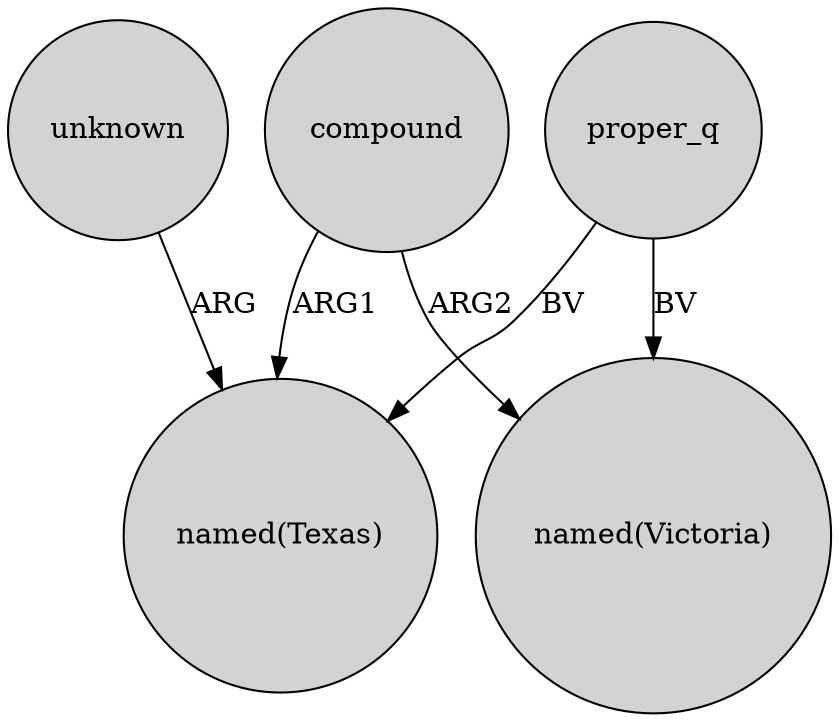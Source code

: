 digraph {
	node [shape=circle style=filled]
	compound -> "named(Texas)" [label=ARG1]
	compound -> "named(Victoria)" [label=ARG2]
	unknown -> "named(Texas)" [label=ARG]
	proper_q -> "named(Victoria)" [label=BV]
	proper_q -> "named(Texas)" [label=BV]
}
